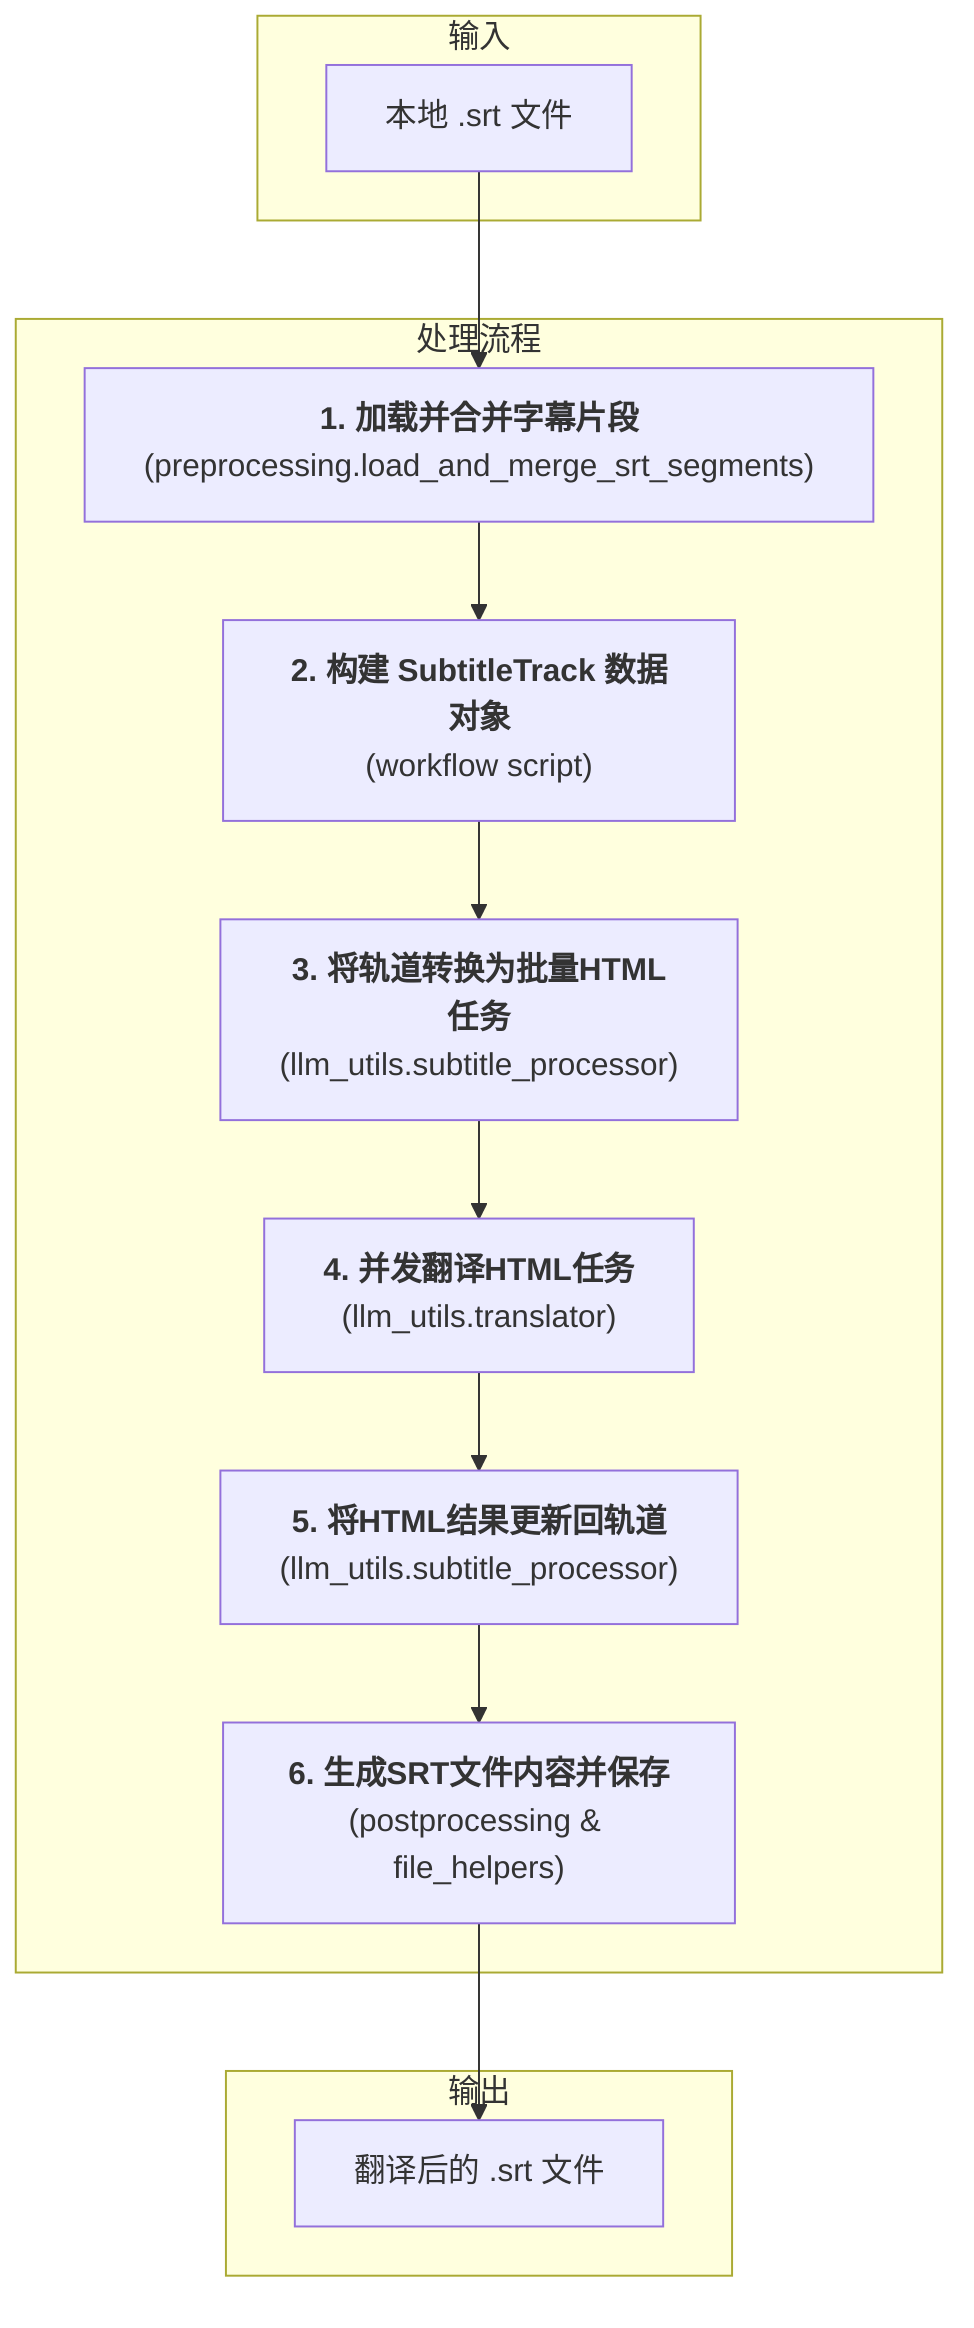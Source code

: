 graph TD;
    subgraph Input [输入]
        A[本地 .srt 文件]
    end

    subgraph Processing [处理流程]
        B["<b>1. 加载并合并字幕片段</b><br>(preprocessing.load_and_merge_srt_segments)"]
        C["<b>2. 构建 SubtitleTrack 数据对象</b><br>(workflow script)"]
        D["<b>3. 将轨道转换为批量HTML任务</b><br>(llm_utils.subtitle_processor)"]
        E["<b>4. 并发翻译HTML任务</b><br>(llm_utils.translator)"]
        F["<b>5. 将HTML结果更新回轨道</b><br>(llm_utils.subtitle_processor)"]
        G["<b>6. 生成SRT文件内容并保存</b><br>(postprocessing & file_helpers)"]
    end

    subgraph Output [输出]
        H[翻译后的 .srt 文件]
    end

    A --> B --> C --> D --> E --> F --> G --> H;